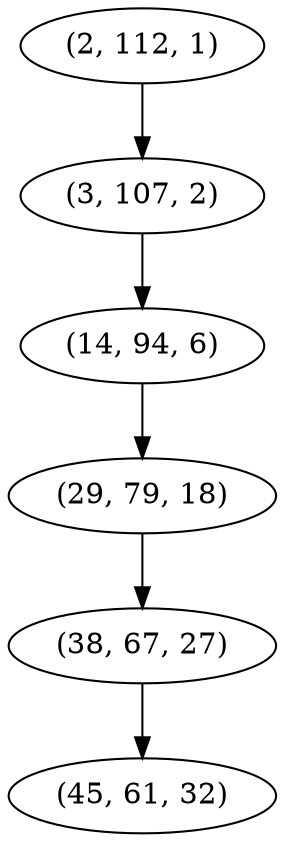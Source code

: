 digraph tree {
    "(2, 112, 1)";
    "(3, 107, 2)";
    "(14, 94, 6)";
    "(29, 79, 18)";
    "(38, 67, 27)";
    "(45, 61, 32)";
    "(2, 112, 1)" -> "(3, 107, 2)";
    "(3, 107, 2)" -> "(14, 94, 6)";
    "(14, 94, 6)" -> "(29, 79, 18)";
    "(29, 79, 18)" -> "(38, 67, 27)";
    "(38, 67, 27)" -> "(45, 61, 32)";
}
